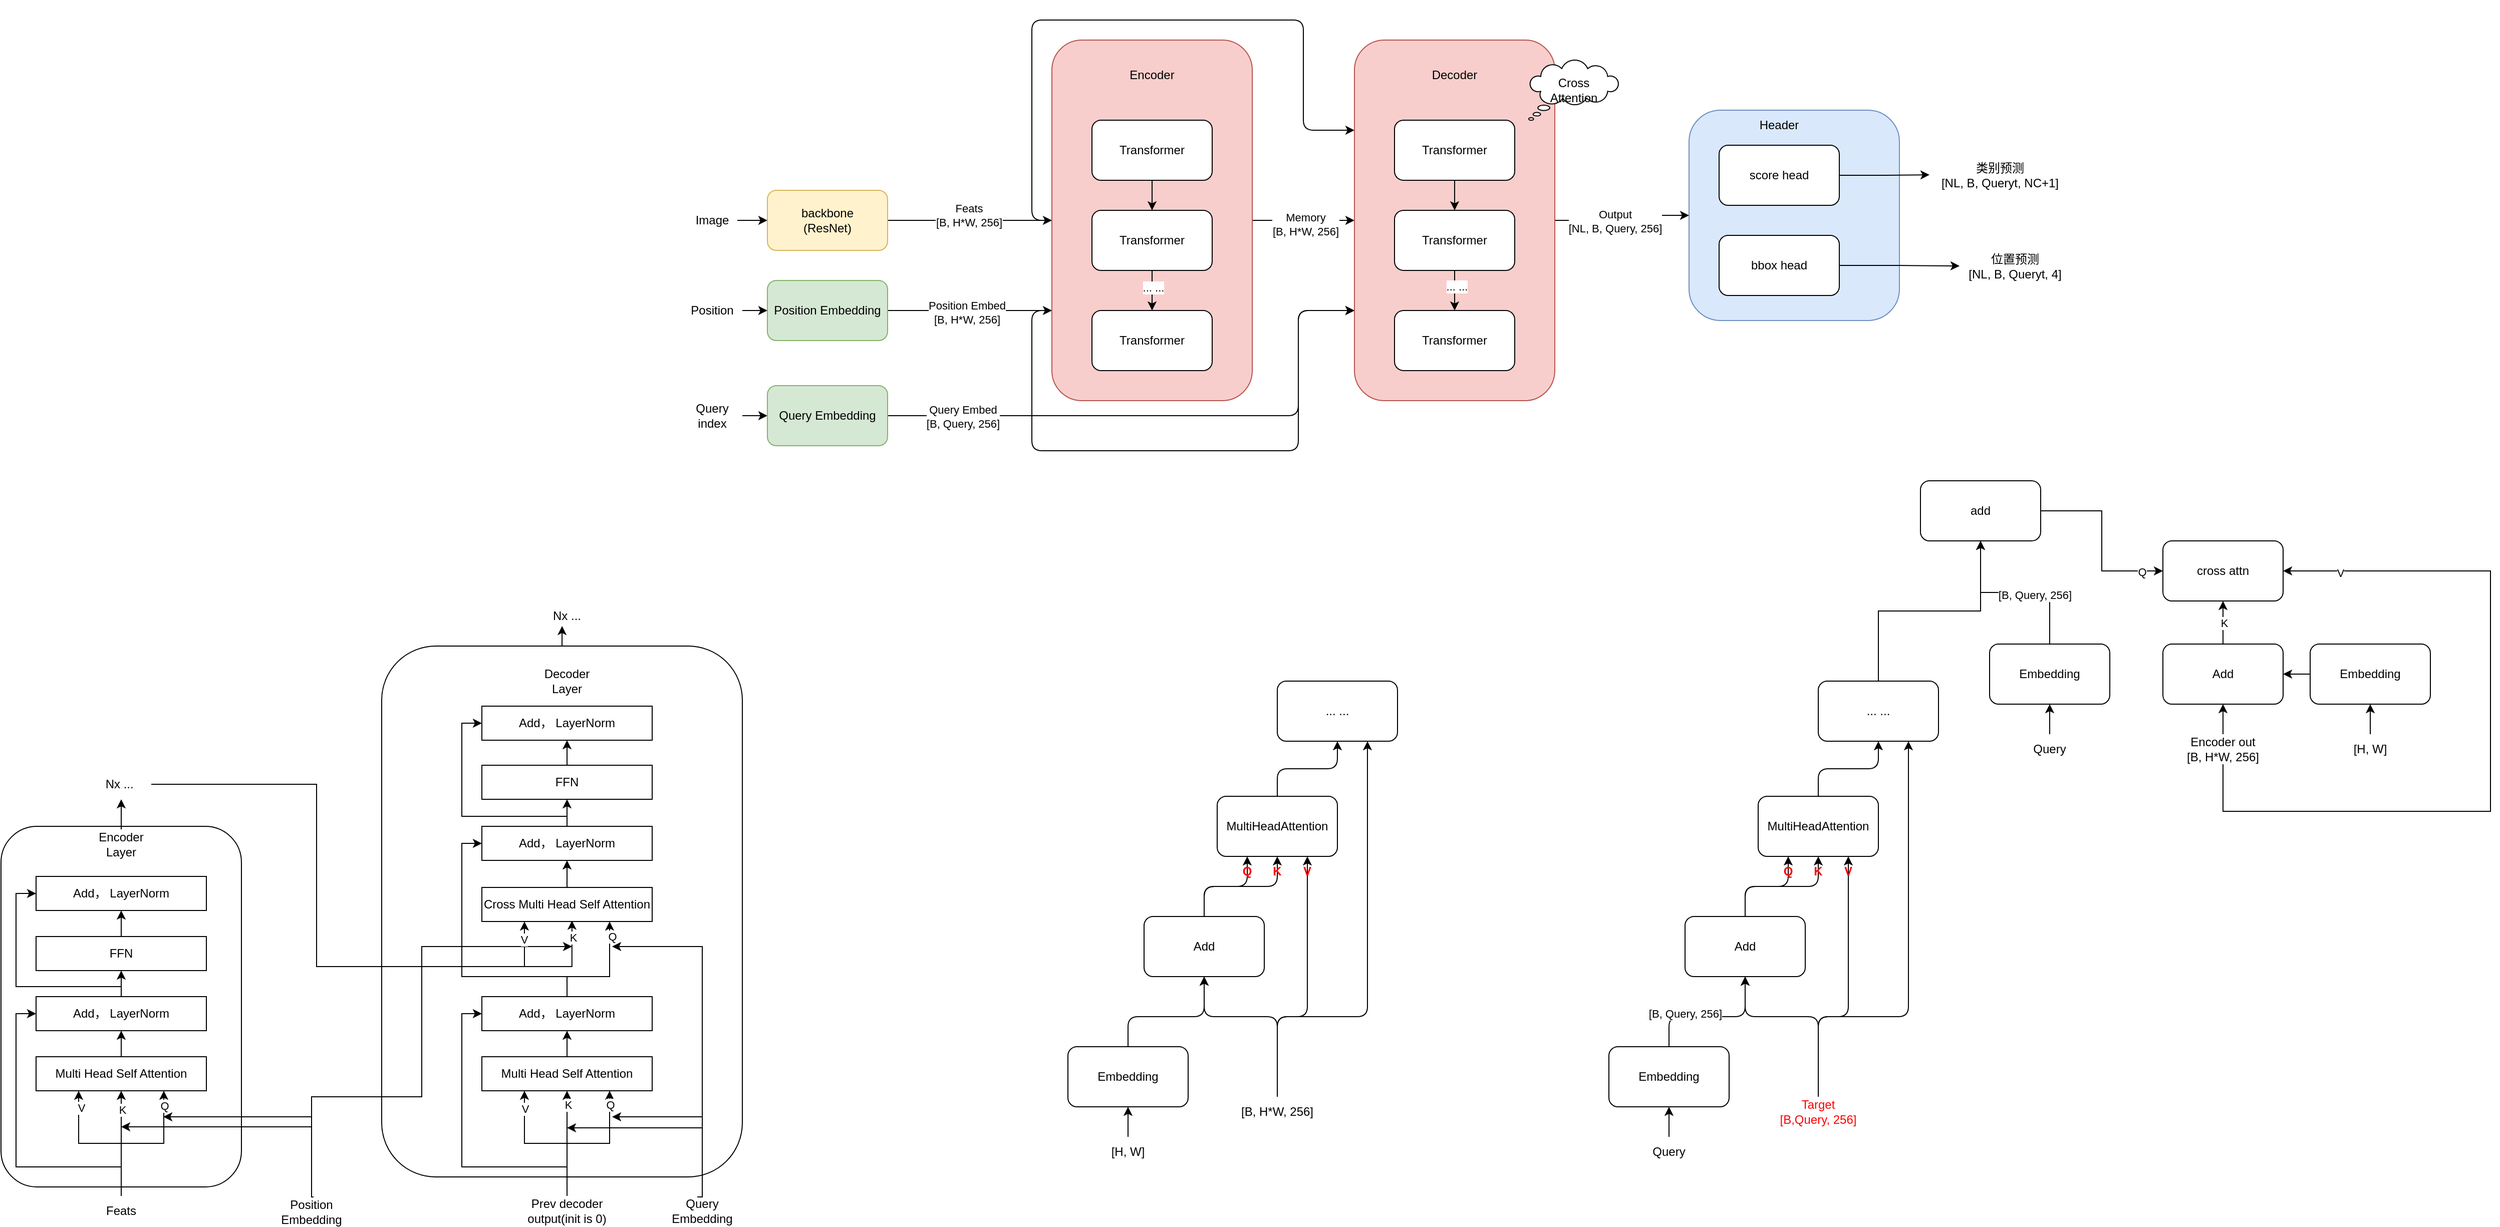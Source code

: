 <mxfile version="21.6.6" type="github">
  <diagram name="第 1 页" id="lXB1MONNoOs3w-VnDRAl">
    <mxGraphModel dx="2319" dy="770" grid="1" gridSize="10" guides="1" tooltips="1" connect="1" arrows="1" fold="1" page="1" pageScale="1" pageWidth="827" pageHeight="1169" math="0" shadow="0">
      <root>
        <mxCell id="0" />
        <mxCell id="1" parent="0" />
        <mxCell id="LrGPaWhW9HfxKifq9zf6-228" style="edgeStyle=orthogonalEdgeStyle;rounded=0;orthogonalLoop=1;jettySize=auto;html=1;exitX=0.5;exitY=0;exitDx=0;exitDy=0;entryX=0.418;entryY=0.833;entryDx=0;entryDy=0;entryPerimeter=0;" edge="1" parent="1" source="LrGPaWhW9HfxKifq9zf6-224" target="LrGPaWhW9HfxKifq9zf6-227">
          <mxGeometry relative="1" as="geometry" />
        </mxCell>
        <mxCell id="LrGPaWhW9HfxKifq9zf6-224" value="" style="rounded=1;whiteSpace=wrap;html=1;" vertex="1" parent="1">
          <mxGeometry x="-355" y="775" width="360" height="530" as="geometry" />
        </mxCell>
        <mxCell id="LrGPaWhW9HfxKifq9zf6-185" value="" style="rounded=1;whiteSpace=wrap;html=1;" vertex="1" parent="1">
          <mxGeometry x="-735" y="955" width="240" height="360" as="geometry" />
        </mxCell>
        <mxCell id="LrGPaWhW9HfxKifq9zf6-3" value="" style="group" vertex="1" connectable="0" parent="1">
          <mxGeometry x="950" y="130" width="420" height="440" as="geometry" />
        </mxCell>
        <mxCell id="LrGPaWhW9HfxKifq9zf6-1" value="" style="rounded=1;whiteSpace=wrap;html=1;movable=1;resizable=1;rotatable=1;deletable=1;editable=1;locked=0;connectable=1;fillColor=#dae8fc;strokeColor=#6c8ebf;" vertex="1" parent="LrGPaWhW9HfxKifq9zf6-3">
          <mxGeometry y="110" width="210" height="210" as="geometry" />
        </mxCell>
        <mxCell id="LrGPaWhW9HfxKifq9zf6-2" value="Header" style="text;html=1;strokeColor=none;fillColor=none;align=center;verticalAlign=middle;whiteSpace=wrap;rounded=0;movable=1;resizable=1;rotatable=1;deletable=1;editable=1;locked=0;connectable=1;" vertex="1" parent="LrGPaWhW9HfxKifq9zf6-3">
          <mxGeometry x="60" y="110" width="60" height="30" as="geometry" />
        </mxCell>
        <mxCell id="LrGPaWhW9HfxKifq9zf6-123" value="score head" style="rounded=1;whiteSpace=wrap;html=1;" vertex="1" parent="LrGPaWhW9HfxKifq9zf6-3">
          <mxGeometry x="30" y="145" width="120" height="60" as="geometry" />
        </mxCell>
        <mxCell id="LrGPaWhW9HfxKifq9zf6-132" value="bbox head" style="rounded=1;whiteSpace=wrap;html=1;" vertex="1" parent="LrGPaWhW9HfxKifq9zf6-3">
          <mxGeometry x="30" y="235" width="120" height="60" as="geometry" />
        </mxCell>
        <mxCell id="LrGPaWhW9HfxKifq9zf6-144" value="类别预测&lt;br&gt;[NL, B, Queryt, NC+1]" style="text;html=1;strokeColor=none;fillColor=none;align=center;verticalAlign=middle;whiteSpace=wrap;rounded=0;" vertex="1" parent="LrGPaWhW9HfxKifq9zf6-3">
          <mxGeometry x="240" y="159.5" width="141" height="30" as="geometry" />
        </mxCell>
        <mxCell id="LrGPaWhW9HfxKifq9zf6-145" value="位置预测&lt;br&gt;[NL, B, Queryt, 4]" style="text;html=1;strokeColor=none;fillColor=none;align=center;verticalAlign=middle;whiteSpace=wrap;rounded=0;" vertex="1" parent="LrGPaWhW9HfxKifq9zf6-3">
          <mxGeometry x="270" y="250.5" width="111" height="30" as="geometry" />
        </mxCell>
        <mxCell id="LrGPaWhW9HfxKifq9zf6-150" style="edgeStyle=orthogonalEdgeStyle;rounded=0;orthogonalLoop=1;jettySize=auto;html=1;exitX=1;exitY=0.5;exitDx=0;exitDy=0;" edge="1" parent="LrGPaWhW9HfxKifq9zf6-3" source="LrGPaWhW9HfxKifq9zf6-123" target="LrGPaWhW9HfxKifq9zf6-144">
          <mxGeometry relative="1" as="geometry" />
        </mxCell>
        <mxCell id="LrGPaWhW9HfxKifq9zf6-148" style="edgeStyle=orthogonalEdgeStyle;rounded=0;orthogonalLoop=1;jettySize=auto;html=1;exitX=1;exitY=0.5;exitDx=0;exitDy=0;entryX=0;entryY=0.5;entryDx=0;entryDy=0;" edge="1" parent="LrGPaWhW9HfxKifq9zf6-3" source="LrGPaWhW9HfxKifq9zf6-132" target="LrGPaWhW9HfxKifq9zf6-145">
          <mxGeometry relative="1" as="geometry" />
        </mxCell>
        <mxCell id="LrGPaWhW9HfxKifq9zf6-103" style="edgeStyle=orthogonalEdgeStyle;rounded=0;orthogonalLoop=1;jettySize=auto;html=1;entryX=0;entryY=0.5;entryDx=0;entryDy=0;" edge="1" parent="1" source="LrGPaWhW9HfxKifq9zf6-4" target="LrGPaWhW9HfxKifq9zf6-15">
          <mxGeometry relative="1" as="geometry" />
        </mxCell>
        <mxCell id="LrGPaWhW9HfxKifq9zf6-106" value="Feats&lt;br&gt;[B, H*W, 256]" style="edgeLabel;html=1;align=center;verticalAlign=middle;resizable=0;points=[];" vertex="1" connectable="0" parent="LrGPaWhW9HfxKifq9zf6-103">
          <mxGeometry x="-0.011" y="5" relative="1" as="geometry">
            <mxPoint as="offset" />
          </mxGeometry>
        </mxCell>
        <mxCell id="LrGPaWhW9HfxKifq9zf6-4" value="backbone&lt;br&gt;(ResNet)" style="rounded=1;whiteSpace=wrap;html=1;fillColor=#fff2cc;strokeColor=#d6b656;" vertex="1" parent="1">
          <mxGeometry x="30" y="320" width="120" height="60" as="geometry" />
        </mxCell>
        <mxCell id="LrGPaWhW9HfxKifq9zf6-6" value="" style="edgeStyle=orthogonalEdgeStyle;rounded=0;orthogonalLoop=1;jettySize=auto;html=1;" edge="1" parent="1" source="LrGPaWhW9HfxKifq9zf6-5" target="LrGPaWhW9HfxKifq9zf6-4">
          <mxGeometry relative="1" as="geometry" />
        </mxCell>
        <mxCell id="LrGPaWhW9HfxKifq9zf6-5" value="Image" style="text;html=1;strokeColor=none;fillColor=none;align=center;verticalAlign=middle;whiteSpace=wrap;rounded=0;" vertex="1" parent="1">
          <mxGeometry x="-50" y="330" width="50" height="40" as="geometry" />
        </mxCell>
        <mxCell id="LrGPaWhW9HfxKifq9zf6-104" style="edgeStyle=orthogonalEdgeStyle;rounded=0;orthogonalLoop=1;jettySize=auto;html=1;entryX=0;entryY=0.75;entryDx=0;entryDy=0;" edge="1" parent="1" source="LrGPaWhW9HfxKifq9zf6-10" target="LrGPaWhW9HfxKifq9zf6-15">
          <mxGeometry relative="1" as="geometry" />
        </mxCell>
        <mxCell id="LrGPaWhW9HfxKifq9zf6-105" value="Position Embed&lt;br&gt;[B, H*W, 256]" style="edgeLabel;html=1;align=center;verticalAlign=middle;resizable=0;points=[];" vertex="1" connectable="0" parent="LrGPaWhW9HfxKifq9zf6-104">
          <mxGeometry x="-0.044" y="-2" relative="1" as="geometry">
            <mxPoint as="offset" />
          </mxGeometry>
        </mxCell>
        <mxCell id="LrGPaWhW9HfxKifq9zf6-10" value="Position Embedding" style="rounded=1;whiteSpace=wrap;html=1;fillColor=#d5e8d4;strokeColor=#82b366;" vertex="1" parent="1">
          <mxGeometry x="30" y="410" width="120" height="60" as="geometry" />
        </mxCell>
        <mxCell id="LrGPaWhW9HfxKifq9zf6-110" style="edgeStyle=orthogonalEdgeStyle;rounded=0;orthogonalLoop=1;jettySize=auto;html=1;entryX=0;entryY=0.5;entryDx=0;entryDy=0;" edge="1" parent="1" source="LrGPaWhW9HfxKifq9zf6-11" target="LrGPaWhW9HfxKifq9zf6-10">
          <mxGeometry relative="1" as="geometry" />
        </mxCell>
        <mxCell id="LrGPaWhW9HfxKifq9zf6-11" value="Position" style="text;html=1;strokeColor=none;fillColor=none;align=center;verticalAlign=middle;whiteSpace=wrap;rounded=0;" vertex="1" parent="1">
          <mxGeometry x="-55" y="425" width="60" height="30" as="geometry" />
        </mxCell>
        <mxCell id="LrGPaWhW9HfxKifq9zf6-28" value="" style="edgeStyle=orthogonalEdgeStyle;rounded=0;orthogonalLoop=1;jettySize=auto;html=1;" edge="1" parent="1" source="LrGPaWhW9HfxKifq9zf6-15" target="LrGPaWhW9HfxKifq9zf6-27">
          <mxGeometry relative="1" as="geometry" />
        </mxCell>
        <mxCell id="LrGPaWhW9HfxKifq9zf6-29" value="Memory&lt;br&gt;[B, H*W, 256]" style="edgeLabel;html=1;align=center;verticalAlign=middle;resizable=0;points=[];" vertex="1" connectable="0" parent="LrGPaWhW9HfxKifq9zf6-28">
          <mxGeometry x="0.036" y="-4" relative="1" as="geometry">
            <mxPoint as="offset" />
          </mxGeometry>
        </mxCell>
        <mxCell id="LrGPaWhW9HfxKifq9zf6-119" style="edgeStyle=orthogonalEdgeStyle;rounded=1;orthogonalLoop=1;jettySize=auto;html=1;exitX=0;exitY=0.5;exitDx=0;exitDy=0;entryX=0;entryY=0.25;entryDx=0;entryDy=0;" edge="1" parent="1" source="LrGPaWhW9HfxKifq9zf6-15" target="LrGPaWhW9HfxKifq9zf6-27">
          <mxGeometry relative="1" as="geometry" />
        </mxCell>
        <mxCell id="LrGPaWhW9HfxKifq9zf6-120" style="edgeStyle=orthogonalEdgeStyle;rounded=1;orthogonalLoop=1;jettySize=auto;html=1;exitX=0;exitY=0.75;exitDx=0;exitDy=0;entryX=0;entryY=0.75;entryDx=0;entryDy=0;" edge="1" parent="1" source="LrGPaWhW9HfxKifq9zf6-15" target="LrGPaWhW9HfxKifq9zf6-27">
          <mxGeometry relative="1" as="geometry">
            <Array as="points">
              <mxPoint x="294" y="440" />
              <mxPoint x="294" y="580" />
              <mxPoint x="560" y="580" />
              <mxPoint x="560" y="440" />
            </Array>
          </mxGeometry>
        </mxCell>
        <mxCell id="LrGPaWhW9HfxKifq9zf6-15" value="" style="whiteSpace=wrap;html=1;rounded=1;fillColor=#f8cecc;strokeColor=#b85450;" vertex="1" parent="1">
          <mxGeometry x="314" y="170" width="200" height="360" as="geometry" />
        </mxCell>
        <mxCell id="LrGPaWhW9HfxKifq9zf6-19" value="" style="edgeStyle=orthogonalEdgeStyle;rounded=0;orthogonalLoop=1;jettySize=auto;html=1;" edge="1" parent="1" source="LrGPaWhW9HfxKifq9zf6-17" target="LrGPaWhW9HfxKifq9zf6-18">
          <mxGeometry relative="1" as="geometry" />
        </mxCell>
        <mxCell id="LrGPaWhW9HfxKifq9zf6-17" value="Transformer" style="rounded=1;whiteSpace=wrap;html=1;" vertex="1" parent="1">
          <mxGeometry x="354" y="250" width="120" height="60" as="geometry" />
        </mxCell>
        <mxCell id="LrGPaWhW9HfxKifq9zf6-21" value="" style="edgeStyle=orthogonalEdgeStyle;rounded=0;orthogonalLoop=1;jettySize=auto;html=1;" edge="1" parent="1" source="LrGPaWhW9HfxKifq9zf6-18" target="LrGPaWhW9HfxKifq9zf6-20">
          <mxGeometry relative="1" as="geometry" />
        </mxCell>
        <mxCell id="LrGPaWhW9HfxKifq9zf6-22" value="... ..." style="edgeLabel;html=1;align=center;verticalAlign=middle;resizable=0;points=[];" vertex="1" connectable="0" parent="LrGPaWhW9HfxKifq9zf6-21">
          <mxGeometry x="-0.178" y="1" relative="1" as="geometry">
            <mxPoint as="offset" />
          </mxGeometry>
        </mxCell>
        <mxCell id="LrGPaWhW9HfxKifq9zf6-18" value="Transformer" style="rounded=1;whiteSpace=wrap;html=1;" vertex="1" parent="1">
          <mxGeometry x="354" y="340" width="120" height="60" as="geometry" />
        </mxCell>
        <mxCell id="LrGPaWhW9HfxKifq9zf6-20" value="Transformer" style="rounded=1;whiteSpace=wrap;html=1;" vertex="1" parent="1">
          <mxGeometry x="354" y="440" width="120" height="60" as="geometry" />
        </mxCell>
        <mxCell id="LrGPaWhW9HfxKifq9zf6-24" value="Encoder" style="text;html=1;strokeColor=none;fillColor=none;align=center;verticalAlign=middle;whiteSpace=wrap;rounded=0;" vertex="1" parent="1">
          <mxGeometry x="384" y="190" width="60" height="30" as="geometry" />
        </mxCell>
        <mxCell id="LrGPaWhW9HfxKifq9zf6-121" style="edgeStyle=orthogonalEdgeStyle;rounded=0;orthogonalLoop=1;jettySize=auto;html=1;" edge="1" parent="1" source="LrGPaWhW9HfxKifq9zf6-27" target="LrGPaWhW9HfxKifq9zf6-1">
          <mxGeometry relative="1" as="geometry" />
        </mxCell>
        <mxCell id="LrGPaWhW9HfxKifq9zf6-122" value="Output&lt;br&gt;[NL, B, Query, 256]" style="edgeLabel;html=1;align=center;verticalAlign=middle;resizable=0;points=[];" vertex="1" connectable="0" parent="LrGPaWhW9HfxKifq9zf6-121">
          <mxGeometry x="-0.141" y="-1" relative="1" as="geometry">
            <mxPoint as="offset" />
          </mxGeometry>
        </mxCell>
        <mxCell id="LrGPaWhW9HfxKifq9zf6-27" value="" style="whiteSpace=wrap;html=1;rounded=1;fillColor=#f8cecc;strokeColor=#b85450;" vertex="1" parent="1">
          <mxGeometry x="616" y="170" width="200" height="360" as="geometry" />
        </mxCell>
        <mxCell id="LrGPaWhW9HfxKifq9zf6-32" value="" style="edgeStyle=orthogonalEdgeStyle;rounded=0;orthogonalLoop=1;jettySize=auto;html=1;" edge="1" parent="1" source="LrGPaWhW9HfxKifq9zf6-30" target="LrGPaWhW9HfxKifq9zf6-31">
          <mxGeometry relative="1" as="geometry" />
        </mxCell>
        <mxCell id="LrGPaWhW9HfxKifq9zf6-30" value="Transformer" style="rounded=1;whiteSpace=wrap;html=1;" vertex="1" parent="1">
          <mxGeometry x="656" y="250" width="120" height="60" as="geometry" />
        </mxCell>
        <mxCell id="LrGPaWhW9HfxKifq9zf6-34" value="" style="edgeStyle=orthogonalEdgeStyle;rounded=0;orthogonalLoop=1;jettySize=auto;html=1;" edge="1" parent="1" source="LrGPaWhW9HfxKifq9zf6-31" target="LrGPaWhW9HfxKifq9zf6-33">
          <mxGeometry relative="1" as="geometry" />
        </mxCell>
        <mxCell id="LrGPaWhW9HfxKifq9zf6-35" value="... ...&lt;br&gt;" style="edgeLabel;html=1;align=center;verticalAlign=middle;resizable=0;points=[];" vertex="1" connectable="0" parent="LrGPaWhW9HfxKifq9zf6-34">
          <mxGeometry x="-0.206" y="2" relative="1" as="geometry">
            <mxPoint as="offset" />
          </mxGeometry>
        </mxCell>
        <mxCell id="LrGPaWhW9HfxKifq9zf6-31" value="Transformer" style="rounded=1;whiteSpace=wrap;html=1;" vertex="1" parent="1">
          <mxGeometry x="656" y="340" width="120" height="60" as="geometry" />
        </mxCell>
        <mxCell id="LrGPaWhW9HfxKifq9zf6-33" value="Transformer" style="rounded=1;whiteSpace=wrap;html=1;" vertex="1" parent="1">
          <mxGeometry x="656" y="440" width="120" height="60" as="geometry" />
        </mxCell>
        <mxCell id="LrGPaWhW9HfxKifq9zf6-49" style="edgeStyle=orthogonalEdgeStyle;rounded=1;orthogonalLoop=1;jettySize=auto;html=1;entryX=0.5;entryY=1;entryDx=0;entryDy=0;exitX=0.5;exitY=0;exitDx=0;exitDy=0;" edge="1" parent="1" source="LrGPaWhW9HfxKifq9zf6-37" target="LrGPaWhW9HfxKifq9zf6-48">
          <mxGeometry relative="1" as="geometry">
            <Array as="points">
              <mxPoint x="539" y="1145" />
              <mxPoint x="466" y="1145" />
            </Array>
          </mxGeometry>
        </mxCell>
        <mxCell id="LrGPaWhW9HfxKifq9zf6-55" style="edgeStyle=orthogonalEdgeStyle;rounded=1;orthogonalLoop=1;jettySize=auto;html=1;entryX=0.75;entryY=1;entryDx=0;entryDy=0;" edge="1" parent="1" source="LrGPaWhW9HfxKifq9zf6-37" target="LrGPaWhW9HfxKifq9zf6-52">
          <mxGeometry relative="1" as="geometry">
            <Array as="points">
              <mxPoint x="539" y="1145" />
              <mxPoint x="569" y="1145" />
            </Array>
          </mxGeometry>
        </mxCell>
        <mxCell id="LrGPaWhW9HfxKifq9zf6-62" style="edgeStyle=orthogonalEdgeStyle;rounded=1;orthogonalLoop=1;jettySize=auto;html=1;exitX=0.5;exitY=0;exitDx=0;exitDy=0;entryX=0.75;entryY=1;entryDx=0;entryDy=0;" edge="1" parent="1" source="LrGPaWhW9HfxKifq9zf6-37" target="LrGPaWhW9HfxKifq9zf6-59">
          <mxGeometry relative="1" as="geometry">
            <Array as="points">
              <mxPoint x="539" y="1145" />
              <mxPoint x="629" y="1145" />
            </Array>
          </mxGeometry>
        </mxCell>
        <mxCell id="LrGPaWhW9HfxKifq9zf6-37" value="[B, H*W, 256]" style="text;html=1;strokeColor=none;fillColor=none;align=center;verticalAlign=middle;whiteSpace=wrap;rounded=0;" vertex="1" parent="1">
          <mxGeometry x="486" y="1225" width="106" height="30" as="geometry" />
        </mxCell>
        <mxCell id="LrGPaWhW9HfxKifq9zf6-46" value="" style="edgeStyle=orthogonalEdgeStyle;rounded=0;orthogonalLoop=1;jettySize=auto;html=1;" edge="1" parent="1" source="LrGPaWhW9HfxKifq9zf6-38" target="LrGPaWhW9HfxKifq9zf6-44">
          <mxGeometry relative="1" as="geometry" />
        </mxCell>
        <mxCell id="LrGPaWhW9HfxKifq9zf6-38" value="[H, W]" style="text;html=1;strokeColor=none;fillColor=none;align=center;verticalAlign=middle;whiteSpace=wrap;rounded=0;" vertex="1" parent="1">
          <mxGeometry x="360" y="1265" width="60" height="30" as="geometry" />
        </mxCell>
        <mxCell id="LrGPaWhW9HfxKifq9zf6-51" style="edgeStyle=orthogonalEdgeStyle;rounded=1;orthogonalLoop=1;jettySize=auto;html=1;entryX=0.5;entryY=1;entryDx=0;entryDy=0;" edge="1" parent="1" source="LrGPaWhW9HfxKifq9zf6-44" target="LrGPaWhW9HfxKifq9zf6-48">
          <mxGeometry relative="1" as="geometry">
            <Array as="points">
              <mxPoint x="390" y="1145" />
              <mxPoint x="466" y="1145" />
            </Array>
          </mxGeometry>
        </mxCell>
        <mxCell id="LrGPaWhW9HfxKifq9zf6-44" value="Embedding" style="rounded=1;whiteSpace=wrap;html=1;" vertex="1" parent="1">
          <mxGeometry x="330" y="1175" width="120" height="60" as="geometry" />
        </mxCell>
        <mxCell id="LrGPaWhW9HfxKifq9zf6-53" style="edgeStyle=orthogonalEdgeStyle;rounded=1;orthogonalLoop=1;jettySize=auto;html=1;entryX=0.25;entryY=1;entryDx=0;entryDy=0;" edge="1" parent="1" source="LrGPaWhW9HfxKifq9zf6-48" target="LrGPaWhW9HfxKifq9zf6-52">
          <mxGeometry relative="1" as="geometry" />
        </mxCell>
        <mxCell id="LrGPaWhW9HfxKifq9zf6-54" style="edgeStyle=orthogonalEdgeStyle;rounded=1;orthogonalLoop=1;jettySize=auto;html=1;exitX=0.5;exitY=0;exitDx=0;exitDy=0;entryX=0.5;entryY=1;entryDx=0;entryDy=0;" edge="1" parent="1" source="LrGPaWhW9HfxKifq9zf6-48" target="LrGPaWhW9HfxKifq9zf6-52">
          <mxGeometry relative="1" as="geometry" />
        </mxCell>
        <mxCell id="LrGPaWhW9HfxKifq9zf6-48" value="Add" style="rounded=1;whiteSpace=wrap;html=1;" vertex="1" parent="1">
          <mxGeometry x="406" y="1045" width="120" height="60" as="geometry" />
        </mxCell>
        <mxCell id="LrGPaWhW9HfxKifq9zf6-60" style="edgeStyle=orthogonalEdgeStyle;rounded=1;orthogonalLoop=1;jettySize=auto;html=1;exitX=0.5;exitY=0;exitDx=0;exitDy=0;entryX=0.5;entryY=1;entryDx=0;entryDy=0;" edge="1" parent="1" source="LrGPaWhW9HfxKifq9zf6-52" target="LrGPaWhW9HfxKifq9zf6-59">
          <mxGeometry relative="1" as="geometry" />
        </mxCell>
        <mxCell id="LrGPaWhW9HfxKifq9zf6-52" value="MultiHeadAttention" style="rounded=1;whiteSpace=wrap;html=1;" vertex="1" parent="1">
          <mxGeometry x="479" y="925" width="120" height="60" as="geometry" />
        </mxCell>
        <mxCell id="LrGPaWhW9HfxKifq9zf6-56" value="Q" style="text;html=1;align=center;verticalAlign=middle;whiteSpace=wrap;rounded=0;fontStyle=1;fontColor=#FF0000;" vertex="1" parent="1">
          <mxGeometry x="479" y="985" width="60" height="30" as="geometry" />
        </mxCell>
        <mxCell id="LrGPaWhW9HfxKifq9zf6-57" value="K" style="text;html=1;align=center;verticalAlign=middle;whiteSpace=wrap;rounded=0;fontStyle=1;fontColor=#FF0000;" vertex="1" parent="1">
          <mxGeometry x="509" y="985" width="60" height="30" as="geometry" />
        </mxCell>
        <mxCell id="LrGPaWhW9HfxKifq9zf6-58" value="V" style="text;html=1;align=center;verticalAlign=middle;whiteSpace=wrap;rounded=0;fontStyle=1;fontColor=#FF0000;" vertex="1" parent="1">
          <mxGeometry x="539" y="985" width="60" height="30" as="geometry" />
        </mxCell>
        <mxCell id="LrGPaWhW9HfxKifq9zf6-59" value="... ..." style="rounded=1;whiteSpace=wrap;html=1;" vertex="1" parent="1">
          <mxGeometry x="539" y="810" width="120" height="60" as="geometry" />
        </mxCell>
        <mxCell id="LrGPaWhW9HfxKifq9zf6-63" style="edgeStyle=orthogonalEdgeStyle;rounded=1;orthogonalLoop=1;jettySize=auto;html=1;entryX=0.5;entryY=1;entryDx=0;entryDy=0;exitX=0.5;exitY=0;exitDx=0;exitDy=0;" edge="1" parent="1" source="LrGPaWhW9HfxKifq9zf6-66" target="LrGPaWhW9HfxKifq9zf6-73">
          <mxGeometry relative="1" as="geometry">
            <Array as="points">
              <mxPoint x="1079" y="1145" />
              <mxPoint x="1006" y="1145" />
            </Array>
          </mxGeometry>
        </mxCell>
        <mxCell id="LrGPaWhW9HfxKifq9zf6-64" style="edgeStyle=orthogonalEdgeStyle;rounded=1;orthogonalLoop=1;jettySize=auto;html=1;entryX=0.75;entryY=1;entryDx=0;entryDy=0;" edge="1" parent="1" source="LrGPaWhW9HfxKifq9zf6-66" target="LrGPaWhW9HfxKifq9zf6-75">
          <mxGeometry relative="1" as="geometry">
            <Array as="points">
              <mxPoint x="1079" y="1145" />
              <mxPoint x="1109" y="1145" />
            </Array>
          </mxGeometry>
        </mxCell>
        <mxCell id="LrGPaWhW9HfxKifq9zf6-65" style="edgeStyle=orthogonalEdgeStyle;rounded=1;orthogonalLoop=1;jettySize=auto;html=1;exitX=0.5;exitY=0;exitDx=0;exitDy=0;entryX=0.75;entryY=1;entryDx=0;entryDy=0;" edge="1" parent="1" source="LrGPaWhW9HfxKifq9zf6-66" target="LrGPaWhW9HfxKifq9zf6-79">
          <mxGeometry relative="1" as="geometry">
            <Array as="points">
              <mxPoint x="1079" y="1145" />
              <mxPoint x="1169" y="1145" />
            </Array>
          </mxGeometry>
        </mxCell>
        <mxCell id="LrGPaWhW9HfxKifq9zf6-66" value="Target&lt;br&gt;[B,Query, 256]" style="text;html=1;strokeColor=none;fillColor=none;align=center;verticalAlign=middle;whiteSpace=wrap;rounded=0;fontColor=#FF0000;" vertex="1" parent="1">
          <mxGeometry x="1026" y="1225" width="106" height="30" as="geometry" />
        </mxCell>
        <mxCell id="LrGPaWhW9HfxKifq9zf6-67" value="" style="edgeStyle=orthogonalEdgeStyle;rounded=0;orthogonalLoop=1;jettySize=auto;html=1;" edge="1" parent="1" source="LrGPaWhW9HfxKifq9zf6-68" target="LrGPaWhW9HfxKifq9zf6-70">
          <mxGeometry relative="1" as="geometry" />
        </mxCell>
        <mxCell id="LrGPaWhW9HfxKifq9zf6-68" value="Query" style="text;html=1;strokeColor=none;fillColor=none;align=center;verticalAlign=middle;whiteSpace=wrap;rounded=0;" vertex="1" parent="1">
          <mxGeometry x="900" y="1265" width="60" height="30" as="geometry" />
        </mxCell>
        <mxCell id="LrGPaWhW9HfxKifq9zf6-69" style="edgeStyle=orthogonalEdgeStyle;rounded=1;orthogonalLoop=1;jettySize=auto;html=1;entryX=0.5;entryY=1;entryDx=0;entryDy=0;" edge="1" parent="1" source="LrGPaWhW9HfxKifq9zf6-70" target="LrGPaWhW9HfxKifq9zf6-73">
          <mxGeometry relative="1" as="geometry">
            <Array as="points">
              <mxPoint x="930" y="1145" />
              <mxPoint x="1006" y="1145" />
            </Array>
          </mxGeometry>
        </mxCell>
        <mxCell id="LrGPaWhW9HfxKifq9zf6-80" value="[B, Query, 256]" style="edgeLabel;html=1;align=center;verticalAlign=middle;resizable=0;points=[];" vertex="1" connectable="0" parent="LrGPaWhW9HfxKifq9zf6-69">
          <mxGeometry x="-0.374" y="3" relative="1" as="geometry">
            <mxPoint as="offset" />
          </mxGeometry>
        </mxCell>
        <mxCell id="LrGPaWhW9HfxKifq9zf6-70" value="Embedding" style="rounded=1;whiteSpace=wrap;html=1;" vertex="1" parent="1">
          <mxGeometry x="870" y="1175" width="120" height="60" as="geometry" />
        </mxCell>
        <mxCell id="LrGPaWhW9HfxKifq9zf6-71" style="edgeStyle=orthogonalEdgeStyle;rounded=1;orthogonalLoop=1;jettySize=auto;html=1;entryX=0.25;entryY=1;entryDx=0;entryDy=0;" edge="1" parent="1" source="LrGPaWhW9HfxKifq9zf6-73" target="LrGPaWhW9HfxKifq9zf6-75">
          <mxGeometry relative="1" as="geometry" />
        </mxCell>
        <mxCell id="LrGPaWhW9HfxKifq9zf6-72" style="edgeStyle=orthogonalEdgeStyle;rounded=1;orthogonalLoop=1;jettySize=auto;html=1;exitX=0.5;exitY=0;exitDx=0;exitDy=0;entryX=0.5;entryY=1;entryDx=0;entryDy=0;" edge="1" parent="1" source="LrGPaWhW9HfxKifq9zf6-73" target="LrGPaWhW9HfxKifq9zf6-75">
          <mxGeometry relative="1" as="geometry" />
        </mxCell>
        <mxCell id="LrGPaWhW9HfxKifq9zf6-73" value="Add" style="rounded=1;whiteSpace=wrap;html=1;" vertex="1" parent="1">
          <mxGeometry x="946" y="1045" width="120" height="60" as="geometry" />
        </mxCell>
        <mxCell id="LrGPaWhW9HfxKifq9zf6-74" style="edgeStyle=orthogonalEdgeStyle;rounded=1;orthogonalLoop=1;jettySize=auto;html=1;exitX=0.5;exitY=0;exitDx=0;exitDy=0;entryX=0.5;entryY=1;entryDx=0;entryDy=0;" edge="1" parent="1" source="LrGPaWhW9HfxKifq9zf6-75" target="LrGPaWhW9HfxKifq9zf6-79">
          <mxGeometry relative="1" as="geometry" />
        </mxCell>
        <mxCell id="LrGPaWhW9HfxKifq9zf6-75" value="MultiHeadAttention" style="rounded=1;whiteSpace=wrap;html=1;" vertex="1" parent="1">
          <mxGeometry x="1019" y="925" width="120" height="60" as="geometry" />
        </mxCell>
        <mxCell id="LrGPaWhW9HfxKifq9zf6-76" value="Q" style="text;html=1;align=center;verticalAlign=middle;whiteSpace=wrap;rounded=0;fontStyle=1;fontColor=#FF0000;" vertex="1" parent="1">
          <mxGeometry x="1019" y="985" width="60" height="30" as="geometry" />
        </mxCell>
        <mxCell id="LrGPaWhW9HfxKifq9zf6-77" value="K" style="text;html=1;align=center;verticalAlign=middle;whiteSpace=wrap;rounded=0;fontStyle=1;fontColor=#FF0000;" vertex="1" parent="1">
          <mxGeometry x="1049" y="985" width="60" height="30" as="geometry" />
        </mxCell>
        <mxCell id="LrGPaWhW9HfxKifq9zf6-78" value="V" style="text;html=1;align=center;verticalAlign=middle;whiteSpace=wrap;rounded=0;fontStyle=1;fontColor=#FF0000;" vertex="1" parent="1">
          <mxGeometry x="1079" y="985" width="60" height="30" as="geometry" />
        </mxCell>
        <mxCell id="LrGPaWhW9HfxKifq9zf6-82" value="" style="edgeStyle=orthogonalEdgeStyle;rounded=0;orthogonalLoop=1;jettySize=auto;html=1;" edge="1" parent="1" source="LrGPaWhW9HfxKifq9zf6-79" target="LrGPaWhW9HfxKifq9zf6-81">
          <mxGeometry relative="1" as="geometry" />
        </mxCell>
        <mxCell id="LrGPaWhW9HfxKifq9zf6-79" value="... ..." style="rounded=1;whiteSpace=wrap;html=1;" vertex="1" parent="1">
          <mxGeometry x="1079" y="810" width="120" height="60" as="geometry" />
        </mxCell>
        <mxCell id="LrGPaWhW9HfxKifq9zf6-98" style="edgeStyle=orthogonalEdgeStyle;rounded=0;orthogonalLoop=1;jettySize=auto;html=1;entryX=0;entryY=0.5;entryDx=0;entryDy=0;" edge="1" parent="1" source="LrGPaWhW9HfxKifq9zf6-81" target="LrGPaWhW9HfxKifq9zf6-96">
          <mxGeometry relative="1" as="geometry" />
        </mxCell>
        <mxCell id="LrGPaWhW9HfxKifq9zf6-99" value="Q" style="edgeLabel;html=1;align=center;verticalAlign=middle;resizable=0;points=[];" vertex="1" connectable="0" parent="LrGPaWhW9HfxKifq9zf6-98">
          <mxGeometry x="0.766" y="-1" relative="1" as="geometry">
            <mxPoint as="offset" />
          </mxGeometry>
        </mxCell>
        <mxCell id="LrGPaWhW9HfxKifq9zf6-81" value="add" style="whiteSpace=wrap;html=1;rounded=1;" vertex="1" parent="1">
          <mxGeometry x="1181" y="610" width="120" height="60" as="geometry" />
        </mxCell>
        <mxCell id="LrGPaWhW9HfxKifq9zf6-83" value="" style="edgeStyle=orthogonalEdgeStyle;rounded=0;orthogonalLoop=1;jettySize=auto;html=1;" edge="1" parent="1" source="LrGPaWhW9HfxKifq9zf6-84" target="LrGPaWhW9HfxKifq9zf6-86">
          <mxGeometry relative="1" as="geometry" />
        </mxCell>
        <mxCell id="LrGPaWhW9HfxKifq9zf6-84" value="Query" style="text;html=1;strokeColor=none;fillColor=none;align=center;verticalAlign=middle;whiteSpace=wrap;rounded=0;" vertex="1" parent="1">
          <mxGeometry x="1280" y="863" width="60" height="30" as="geometry" />
        </mxCell>
        <mxCell id="LrGPaWhW9HfxKifq9zf6-87" style="edgeStyle=orthogonalEdgeStyle;rounded=0;orthogonalLoop=1;jettySize=auto;html=1;entryX=0.5;entryY=1;entryDx=0;entryDy=0;" edge="1" parent="1" source="LrGPaWhW9HfxKifq9zf6-86" target="LrGPaWhW9HfxKifq9zf6-81">
          <mxGeometry relative="1" as="geometry" />
        </mxCell>
        <mxCell id="LrGPaWhW9HfxKifq9zf6-88" value="[B, Query, 256]" style="edgeLabel;html=1;align=center;verticalAlign=middle;resizable=0;points=[];" vertex="1" connectable="0" parent="LrGPaWhW9HfxKifq9zf6-87">
          <mxGeometry x="-0.221" y="2" relative="1" as="geometry">
            <mxPoint as="offset" />
          </mxGeometry>
        </mxCell>
        <mxCell id="LrGPaWhW9HfxKifq9zf6-86" value="Embedding" style="rounded=1;whiteSpace=wrap;html=1;" vertex="1" parent="1">
          <mxGeometry x="1250" y="773" width="120" height="60" as="geometry" />
        </mxCell>
        <mxCell id="LrGPaWhW9HfxKifq9zf6-94" style="edgeStyle=orthogonalEdgeStyle;rounded=0;orthogonalLoop=1;jettySize=auto;html=1;entryX=0.5;entryY=1;entryDx=0;entryDy=0;" edge="1" parent="1" source="LrGPaWhW9HfxKifq9zf6-89" target="LrGPaWhW9HfxKifq9zf6-90">
          <mxGeometry relative="1" as="geometry" />
        </mxCell>
        <mxCell id="LrGPaWhW9HfxKifq9zf6-101" style="edgeStyle=orthogonalEdgeStyle;rounded=0;orthogonalLoop=1;jettySize=auto;html=1;entryX=1;entryY=0.5;entryDx=0;entryDy=0;" edge="1" parent="1" source="LrGPaWhW9HfxKifq9zf6-89" target="LrGPaWhW9HfxKifq9zf6-96">
          <mxGeometry relative="1" as="geometry">
            <Array as="points">
              <mxPoint x="1483" y="940" />
              <mxPoint x="1750" y="940" />
              <mxPoint x="1750" y="700" />
            </Array>
          </mxGeometry>
        </mxCell>
        <mxCell id="LrGPaWhW9HfxKifq9zf6-102" value="V" style="edgeLabel;html=1;align=center;verticalAlign=middle;resizable=0;points=[];" vertex="1" connectable="0" parent="LrGPaWhW9HfxKifq9zf6-101">
          <mxGeometry x="0.852" y="2" relative="1" as="geometry">
            <mxPoint as="offset" />
          </mxGeometry>
        </mxCell>
        <mxCell id="LrGPaWhW9HfxKifq9zf6-89" value="Encoder out&lt;br&gt;[B, H*W, 256]" style="text;html=1;strokeColor=none;fillColor=none;align=center;verticalAlign=middle;whiteSpace=wrap;rounded=0;" vertex="1" parent="1">
          <mxGeometry x="1430" y="863" width="106" height="30" as="geometry" />
        </mxCell>
        <mxCell id="LrGPaWhW9HfxKifq9zf6-97" value="" style="edgeStyle=orthogonalEdgeStyle;rounded=0;orthogonalLoop=1;jettySize=auto;html=1;" edge="1" parent="1" source="LrGPaWhW9HfxKifq9zf6-90" target="LrGPaWhW9HfxKifq9zf6-96">
          <mxGeometry relative="1" as="geometry" />
        </mxCell>
        <mxCell id="LrGPaWhW9HfxKifq9zf6-100" value="K" style="edgeLabel;html=1;align=center;verticalAlign=middle;resizable=0;points=[];" vertex="1" connectable="0" parent="LrGPaWhW9HfxKifq9zf6-97">
          <mxGeometry x="0.002" y="-1" relative="1" as="geometry">
            <mxPoint as="offset" />
          </mxGeometry>
        </mxCell>
        <mxCell id="LrGPaWhW9HfxKifq9zf6-90" value="Add" style="rounded=1;whiteSpace=wrap;html=1;" vertex="1" parent="1">
          <mxGeometry x="1423" y="773" width="120" height="60" as="geometry" />
        </mxCell>
        <mxCell id="LrGPaWhW9HfxKifq9zf6-91" value="" style="edgeStyle=orthogonalEdgeStyle;rounded=0;orthogonalLoop=1;jettySize=auto;html=1;" edge="1" parent="1" source="LrGPaWhW9HfxKifq9zf6-92" target="LrGPaWhW9HfxKifq9zf6-93">
          <mxGeometry relative="1" as="geometry" />
        </mxCell>
        <mxCell id="LrGPaWhW9HfxKifq9zf6-92" value="[H, W]" style="text;html=1;strokeColor=none;fillColor=none;align=center;verticalAlign=middle;whiteSpace=wrap;rounded=0;" vertex="1" parent="1">
          <mxGeometry x="1600" y="863" width="60" height="30" as="geometry" />
        </mxCell>
        <mxCell id="LrGPaWhW9HfxKifq9zf6-95" style="edgeStyle=orthogonalEdgeStyle;rounded=0;orthogonalLoop=1;jettySize=auto;html=1;exitX=0;exitY=0.5;exitDx=0;exitDy=0;entryX=1;entryY=0.5;entryDx=0;entryDy=0;" edge="1" parent="1" source="LrGPaWhW9HfxKifq9zf6-93" target="LrGPaWhW9HfxKifq9zf6-90">
          <mxGeometry relative="1" as="geometry" />
        </mxCell>
        <mxCell id="LrGPaWhW9HfxKifq9zf6-93" value="Embedding" style="rounded=1;whiteSpace=wrap;html=1;" vertex="1" parent="1">
          <mxGeometry x="1570" y="773" width="120" height="60" as="geometry" />
        </mxCell>
        <mxCell id="LrGPaWhW9HfxKifq9zf6-96" value="cross attn" style="rounded=1;whiteSpace=wrap;html=1;" vertex="1" parent="1">
          <mxGeometry x="1423" y="670" width="120" height="60" as="geometry" />
        </mxCell>
        <mxCell id="LrGPaWhW9HfxKifq9zf6-107" value="Decoder" style="text;html=1;strokeColor=none;fillColor=none;align=center;verticalAlign=middle;whiteSpace=wrap;rounded=0;" vertex="1" parent="1">
          <mxGeometry x="686" y="190" width="60" height="30" as="geometry" />
        </mxCell>
        <mxCell id="LrGPaWhW9HfxKifq9zf6-112" value="" style="edgeStyle=orthogonalEdgeStyle;rounded=0;orthogonalLoop=1;jettySize=auto;html=1;" edge="1" parent="1" source="LrGPaWhW9HfxKifq9zf6-109" target="LrGPaWhW9HfxKifq9zf6-111">
          <mxGeometry relative="1" as="geometry" />
        </mxCell>
        <mxCell id="LrGPaWhW9HfxKifq9zf6-109" value="Query index" style="text;html=1;strokeColor=none;fillColor=none;align=center;verticalAlign=middle;whiteSpace=wrap;rounded=0;" vertex="1" parent="1">
          <mxGeometry x="-55" y="530" width="60" height="30" as="geometry" />
        </mxCell>
        <mxCell id="LrGPaWhW9HfxKifq9zf6-113" style="edgeStyle=orthogonalEdgeStyle;rounded=1;orthogonalLoop=1;jettySize=auto;html=1;entryX=0;entryY=0.75;entryDx=0;entryDy=0;" edge="1" parent="1" source="LrGPaWhW9HfxKifq9zf6-111" target="LrGPaWhW9HfxKifq9zf6-27">
          <mxGeometry relative="1" as="geometry">
            <Array as="points">
              <mxPoint x="560" y="545" />
              <mxPoint x="560" y="440" />
            </Array>
          </mxGeometry>
        </mxCell>
        <mxCell id="LrGPaWhW9HfxKifq9zf6-114" value="Query Embed&lt;br&gt;[B, Query, 256]" style="edgeLabel;html=1;align=center;verticalAlign=middle;resizable=0;points=[];" vertex="1" connectable="0" parent="LrGPaWhW9HfxKifq9zf6-113">
          <mxGeometry x="-0.739" y="-1" relative="1" as="geometry">
            <mxPoint as="offset" />
          </mxGeometry>
        </mxCell>
        <mxCell id="LrGPaWhW9HfxKifq9zf6-111" value="Query Embedding" style="rounded=1;whiteSpace=wrap;html=1;fillColor=#d5e8d4;strokeColor=#82b366;" vertex="1" parent="1">
          <mxGeometry x="30" y="515" width="120" height="60" as="geometry" />
        </mxCell>
        <mxCell id="LrGPaWhW9HfxKifq9zf6-115" value="Cross &lt;br&gt;Attention" style="whiteSpace=wrap;html=1;shape=mxgraph.basic.cloud_callout" vertex="1" parent="1">
          <mxGeometry x="790" y="190" width="90" height="60" as="geometry" />
        </mxCell>
        <mxCell id="LrGPaWhW9HfxKifq9zf6-164" value="" style="edgeStyle=orthogonalEdgeStyle;rounded=0;orthogonalLoop=1;jettySize=auto;html=1;" edge="1" parent="1" source="LrGPaWhW9HfxKifq9zf6-160" target="LrGPaWhW9HfxKifq9zf6-163">
          <mxGeometry relative="1" as="geometry" />
        </mxCell>
        <mxCell id="LrGPaWhW9HfxKifq9zf6-174" value="K" style="edgeLabel;html=1;align=center;verticalAlign=middle;resizable=0;points=[];" vertex="1" connectable="0" parent="LrGPaWhW9HfxKifq9zf6-164">
          <mxGeometry x="0.641" y="-1" relative="1" as="geometry">
            <mxPoint as="offset" />
          </mxGeometry>
        </mxCell>
        <mxCell id="LrGPaWhW9HfxKifq9zf6-165" style="edgeStyle=orthogonalEdgeStyle;rounded=0;orthogonalLoop=1;jettySize=auto;html=1;exitX=0.5;exitY=0;exitDx=0;exitDy=0;entryX=0.25;entryY=1;entryDx=0;entryDy=0;" edge="1" parent="1" source="LrGPaWhW9HfxKifq9zf6-160" target="LrGPaWhW9HfxKifq9zf6-163">
          <mxGeometry relative="1" as="geometry" />
        </mxCell>
        <mxCell id="LrGPaWhW9HfxKifq9zf6-172" value="V" style="edgeLabel;html=1;align=center;verticalAlign=middle;resizable=0;points=[];" vertex="1" connectable="0" parent="LrGPaWhW9HfxKifq9zf6-165">
          <mxGeometry x="0.773" y="-2" relative="1" as="geometry">
            <mxPoint as="offset" />
          </mxGeometry>
        </mxCell>
        <mxCell id="LrGPaWhW9HfxKifq9zf6-166" style="edgeStyle=orthogonalEdgeStyle;rounded=0;orthogonalLoop=1;jettySize=auto;html=1;exitX=0.5;exitY=0;exitDx=0;exitDy=0;entryX=0.75;entryY=1;entryDx=0;entryDy=0;" edge="1" parent="1" source="LrGPaWhW9HfxKifq9zf6-160" target="LrGPaWhW9HfxKifq9zf6-163">
          <mxGeometry relative="1" as="geometry" />
        </mxCell>
        <mxCell id="LrGPaWhW9HfxKifq9zf6-175" value="Q" style="edgeLabel;html=1;align=center;verticalAlign=middle;resizable=0;points=[];" vertex="1" connectable="0" parent="LrGPaWhW9HfxKifq9zf6-166">
          <mxGeometry x="0.796" relative="1" as="geometry">
            <mxPoint as="offset" />
          </mxGeometry>
        </mxCell>
        <mxCell id="LrGPaWhW9HfxKifq9zf6-182" style="edgeStyle=orthogonalEdgeStyle;rounded=0;orthogonalLoop=1;jettySize=auto;html=1;exitX=0.5;exitY=0;exitDx=0;exitDy=0;entryX=0;entryY=0.5;entryDx=0;entryDy=0;" edge="1" parent="1" source="LrGPaWhW9HfxKifq9zf6-160" target="LrGPaWhW9HfxKifq9zf6-176">
          <mxGeometry relative="1" as="geometry">
            <Array as="points">
              <mxPoint x="-615" y="1295" />
              <mxPoint x="-720" y="1295" />
              <mxPoint x="-720" y="1142" />
            </Array>
          </mxGeometry>
        </mxCell>
        <mxCell id="LrGPaWhW9HfxKifq9zf6-160" value="Feats" style="text;html=1;strokeColor=none;fillColor=none;align=center;verticalAlign=middle;whiteSpace=wrap;rounded=0;" vertex="1" parent="1">
          <mxGeometry x="-645" y="1324" width="60" height="30" as="geometry" />
        </mxCell>
        <mxCell id="LrGPaWhW9HfxKifq9zf6-167" style="edgeStyle=orthogonalEdgeStyle;rounded=0;orthogonalLoop=1;jettySize=auto;html=1;exitX=0.5;exitY=0;exitDx=0;exitDy=0;" edge="1" parent="1" source="LrGPaWhW9HfxKifq9zf6-161">
          <mxGeometry relative="1" as="geometry">
            <mxPoint x="-615" y="1255.0" as="targetPoint" />
            <Array as="points">
              <mxPoint x="-425" y="1255" />
            </Array>
          </mxGeometry>
        </mxCell>
        <mxCell id="LrGPaWhW9HfxKifq9zf6-171" style="edgeStyle=orthogonalEdgeStyle;rounded=0;orthogonalLoop=1;jettySize=auto;html=1;exitX=0.5;exitY=0;exitDx=0;exitDy=0;" edge="1" parent="1">
          <mxGeometry relative="1" as="geometry">
            <mxPoint x="-573" y="1245" as="targetPoint" />
            <mxPoint x="-423" y="1325" as="sourcePoint" />
            <Array as="points">
              <mxPoint x="-425" y="1325" />
              <mxPoint x="-425" y="1245" />
            </Array>
          </mxGeometry>
        </mxCell>
        <mxCell id="LrGPaWhW9HfxKifq9zf6-217" style="edgeStyle=orthogonalEdgeStyle;rounded=0;orthogonalLoop=1;jettySize=auto;html=1;exitX=0.5;exitY=0;exitDx=0;exitDy=0;" edge="1" parent="1" source="LrGPaWhW9HfxKifq9zf6-161">
          <mxGeometry relative="1" as="geometry">
            <mxPoint x="-165.0" y="1075" as="targetPoint" />
            <Array as="points">
              <mxPoint x="-425" y="1225" />
              <mxPoint x="-315" y="1225" />
              <mxPoint x="-315" y="1075" />
            </Array>
          </mxGeometry>
        </mxCell>
        <mxCell id="LrGPaWhW9HfxKifq9zf6-161" value="Position Embedding" style="text;html=1;strokeColor=none;fillColor=none;align=center;verticalAlign=middle;whiteSpace=wrap;rounded=0;" vertex="1" parent="1">
          <mxGeometry x="-455" y="1325" width="60" height="29" as="geometry" />
        </mxCell>
        <mxCell id="LrGPaWhW9HfxKifq9zf6-177" value="" style="edgeStyle=orthogonalEdgeStyle;rounded=0;orthogonalLoop=1;jettySize=auto;html=1;" edge="1" parent="1" source="LrGPaWhW9HfxKifq9zf6-163" target="LrGPaWhW9HfxKifq9zf6-176">
          <mxGeometry relative="1" as="geometry" />
        </mxCell>
        <mxCell id="LrGPaWhW9HfxKifq9zf6-163" value="Multi Head Self Attention" style="whiteSpace=wrap;html=1;" vertex="1" parent="1">
          <mxGeometry x="-700" y="1185" width="170" height="34" as="geometry" />
        </mxCell>
        <mxCell id="LrGPaWhW9HfxKifq9zf6-179" value="" style="edgeStyle=orthogonalEdgeStyle;rounded=0;orthogonalLoop=1;jettySize=auto;html=1;" edge="1" parent="1" source="LrGPaWhW9HfxKifq9zf6-176" target="LrGPaWhW9HfxKifq9zf6-178">
          <mxGeometry relative="1" as="geometry" />
        </mxCell>
        <mxCell id="LrGPaWhW9HfxKifq9zf6-184" style="edgeStyle=orthogonalEdgeStyle;rounded=0;orthogonalLoop=1;jettySize=auto;html=1;exitX=0.5;exitY=0;exitDx=0;exitDy=0;entryX=0;entryY=0.5;entryDx=0;entryDy=0;" edge="1" parent="1" source="LrGPaWhW9HfxKifq9zf6-176" target="LrGPaWhW9HfxKifq9zf6-180">
          <mxGeometry relative="1" as="geometry">
            <Array as="points">
              <mxPoint x="-615" y="1115" />
              <mxPoint x="-720" y="1115" />
              <mxPoint x="-720" y="1022" />
            </Array>
          </mxGeometry>
        </mxCell>
        <mxCell id="LrGPaWhW9HfxKifq9zf6-176" value="Add， LayerNorm" style="whiteSpace=wrap;html=1;" vertex="1" parent="1">
          <mxGeometry x="-700" y="1125" width="170" height="34" as="geometry" />
        </mxCell>
        <mxCell id="LrGPaWhW9HfxKifq9zf6-181" value="" style="edgeStyle=orthogonalEdgeStyle;rounded=0;orthogonalLoop=1;jettySize=auto;html=1;" edge="1" parent="1" source="LrGPaWhW9HfxKifq9zf6-178" target="LrGPaWhW9HfxKifq9zf6-180">
          <mxGeometry relative="1" as="geometry" />
        </mxCell>
        <mxCell id="LrGPaWhW9HfxKifq9zf6-178" value="FFN" style="whiteSpace=wrap;html=1;" vertex="1" parent="1">
          <mxGeometry x="-700" y="1065" width="170" height="34" as="geometry" />
        </mxCell>
        <mxCell id="LrGPaWhW9HfxKifq9zf6-180" value="Add， LayerNorm" style="whiteSpace=wrap;html=1;" vertex="1" parent="1">
          <mxGeometry x="-700" y="1005" width="170" height="34" as="geometry" />
        </mxCell>
        <mxCell id="LrGPaWhW9HfxKifq9zf6-188" value="" style="edgeStyle=orthogonalEdgeStyle;rounded=0;orthogonalLoop=1;jettySize=auto;html=1;" edge="1" parent="1" source="LrGPaWhW9HfxKifq9zf6-186" target="LrGPaWhW9HfxKifq9zf6-187">
          <mxGeometry relative="1" as="geometry" />
        </mxCell>
        <mxCell id="LrGPaWhW9HfxKifq9zf6-186" value="Encoder Layer" style="text;html=1;strokeColor=none;fillColor=none;align=center;verticalAlign=middle;whiteSpace=wrap;rounded=0;" vertex="1" parent="1">
          <mxGeometry x="-645" y="958" width="60" height="30" as="geometry" />
        </mxCell>
        <mxCell id="LrGPaWhW9HfxKifq9zf6-214" style="edgeStyle=orthogonalEdgeStyle;rounded=0;orthogonalLoop=1;jettySize=auto;html=1;entryX=0.25;entryY=1;entryDx=0;entryDy=0;" edge="1" parent="1" source="LrGPaWhW9HfxKifq9zf6-187" target="LrGPaWhW9HfxKifq9zf6-193">
          <mxGeometry relative="1" as="geometry">
            <Array as="points">
              <mxPoint x="-420" y="913" />
              <mxPoint x="-420" y="1095" />
              <mxPoint x="-212" y="1095" />
            </Array>
          </mxGeometry>
        </mxCell>
        <mxCell id="LrGPaWhW9HfxKifq9zf6-218" value="V" style="edgeLabel;html=1;align=center;verticalAlign=middle;resizable=0;points=[];" vertex="1" connectable="0" parent="LrGPaWhW9HfxKifq9zf6-214">
          <mxGeometry x="0.941" y="1" relative="1" as="geometry">
            <mxPoint as="offset" />
          </mxGeometry>
        </mxCell>
        <mxCell id="LrGPaWhW9HfxKifq9zf6-216" style="edgeStyle=orthogonalEdgeStyle;rounded=0;orthogonalLoop=1;jettySize=auto;html=1;exitX=1;exitY=0.5;exitDx=0;exitDy=0;entryX=0.529;entryY=0.974;entryDx=0;entryDy=0;entryPerimeter=0;" edge="1" parent="1" source="LrGPaWhW9HfxKifq9zf6-187" target="LrGPaWhW9HfxKifq9zf6-193">
          <mxGeometry relative="1" as="geometry">
            <Array as="points">
              <mxPoint x="-420" y="913" />
              <mxPoint x="-420" y="1095" />
              <mxPoint x="-165" y="1095" />
            </Array>
          </mxGeometry>
        </mxCell>
        <mxCell id="LrGPaWhW9HfxKifq9zf6-219" value="K" style="edgeLabel;html=1;align=center;verticalAlign=middle;resizable=0;points=[];" vertex="1" connectable="0" parent="LrGPaWhW9HfxKifq9zf6-216">
          <mxGeometry x="0.949" y="-1" relative="1" as="geometry">
            <mxPoint as="offset" />
          </mxGeometry>
        </mxCell>
        <mxCell id="LrGPaWhW9HfxKifq9zf6-187" value="Nx ...&amp;nbsp;" style="text;html=1;strokeColor=none;fillColor=none;align=center;verticalAlign=middle;whiteSpace=wrap;rounded=0;" vertex="1" parent="1">
          <mxGeometry x="-645" y="898" width="60" height="30" as="geometry" />
        </mxCell>
        <mxCell id="LrGPaWhW9HfxKifq9zf6-192" value="" style="edgeStyle=orthogonalEdgeStyle;rounded=0;orthogonalLoop=1;jettySize=auto;html=1;" edge="1" parent="1" source="LrGPaWhW9HfxKifq9zf6-190" target="LrGPaWhW9HfxKifq9zf6-191">
          <mxGeometry relative="1" as="geometry" />
        </mxCell>
        <mxCell id="LrGPaWhW9HfxKifq9zf6-190" value="Multi Head Self Attention" style="whiteSpace=wrap;html=1;" vertex="1" parent="1">
          <mxGeometry x="-255" y="1185" width="170" height="34" as="geometry" />
        </mxCell>
        <mxCell id="LrGPaWhW9HfxKifq9zf6-215" style="edgeStyle=orthogonalEdgeStyle;rounded=0;orthogonalLoop=1;jettySize=auto;html=1;exitX=0.5;exitY=0;exitDx=0;exitDy=0;entryX=0.75;entryY=1;entryDx=0;entryDy=0;" edge="1" parent="1" source="LrGPaWhW9HfxKifq9zf6-191" target="LrGPaWhW9HfxKifq9zf6-193">
          <mxGeometry relative="1" as="geometry">
            <Array as="points">
              <mxPoint x="-170" y="1105" />
              <mxPoint x="-128" y="1105" />
            </Array>
          </mxGeometry>
        </mxCell>
        <mxCell id="LrGPaWhW9HfxKifq9zf6-220" value="Q" style="edgeLabel;html=1;align=center;verticalAlign=middle;resizable=0;points=[];" vertex="1" connectable="0" parent="LrGPaWhW9HfxKifq9zf6-215">
          <mxGeometry x="0.756" y="-2" relative="1" as="geometry">
            <mxPoint as="offset" />
          </mxGeometry>
        </mxCell>
        <mxCell id="LrGPaWhW9HfxKifq9zf6-222" style="edgeStyle=orthogonalEdgeStyle;rounded=0;orthogonalLoop=1;jettySize=auto;html=1;exitX=0.5;exitY=0;exitDx=0;exitDy=0;entryX=0;entryY=0.5;entryDx=0;entryDy=0;" edge="1" parent="1" source="LrGPaWhW9HfxKifq9zf6-191" target="LrGPaWhW9HfxKifq9zf6-195">
          <mxGeometry relative="1" as="geometry">
            <Array as="points">
              <mxPoint x="-170" y="1105" />
              <mxPoint x="-275" y="1105" />
              <mxPoint x="-275" y="972" />
            </Array>
          </mxGeometry>
        </mxCell>
        <mxCell id="LrGPaWhW9HfxKifq9zf6-191" value="Add， LayerNorm" style="whiteSpace=wrap;html=1;" vertex="1" parent="1">
          <mxGeometry x="-255" y="1125" width="170" height="34" as="geometry" />
        </mxCell>
        <mxCell id="LrGPaWhW9HfxKifq9zf6-196" value="" style="edgeStyle=orthogonalEdgeStyle;rounded=0;orthogonalLoop=1;jettySize=auto;html=1;" edge="1" parent="1" source="LrGPaWhW9HfxKifq9zf6-193" target="LrGPaWhW9HfxKifq9zf6-195">
          <mxGeometry relative="1" as="geometry" />
        </mxCell>
        <mxCell id="LrGPaWhW9HfxKifq9zf6-193" value="Cross Multi Head Self Attention" style="whiteSpace=wrap;html=1;" vertex="1" parent="1">
          <mxGeometry x="-255" y="1016" width="170" height="34" as="geometry" />
        </mxCell>
        <mxCell id="LrGPaWhW9HfxKifq9zf6-198" value="" style="edgeStyle=orthogonalEdgeStyle;rounded=0;orthogonalLoop=1;jettySize=auto;html=1;" edge="1" parent="1" source="LrGPaWhW9HfxKifq9zf6-195" target="LrGPaWhW9HfxKifq9zf6-197">
          <mxGeometry relative="1" as="geometry" />
        </mxCell>
        <mxCell id="LrGPaWhW9HfxKifq9zf6-223" style="edgeStyle=orthogonalEdgeStyle;rounded=0;orthogonalLoop=1;jettySize=auto;html=1;exitX=0.5;exitY=0;exitDx=0;exitDy=0;entryX=0;entryY=0.5;entryDx=0;entryDy=0;" edge="1" parent="1" source="LrGPaWhW9HfxKifq9zf6-195" target="LrGPaWhW9HfxKifq9zf6-199">
          <mxGeometry relative="1" as="geometry">
            <Array as="points">
              <mxPoint x="-170" y="945" />
              <mxPoint x="-275" y="945" />
              <mxPoint x="-275" y="852" />
            </Array>
          </mxGeometry>
        </mxCell>
        <mxCell id="LrGPaWhW9HfxKifq9zf6-195" value="Add， LayerNorm" style="whiteSpace=wrap;html=1;" vertex="1" parent="1">
          <mxGeometry x="-255" y="955" width="170" height="34" as="geometry" />
        </mxCell>
        <mxCell id="LrGPaWhW9HfxKifq9zf6-200" value="" style="edgeStyle=orthogonalEdgeStyle;rounded=0;orthogonalLoop=1;jettySize=auto;html=1;" edge="1" parent="1" source="LrGPaWhW9HfxKifq9zf6-197" target="LrGPaWhW9HfxKifq9zf6-199">
          <mxGeometry relative="1" as="geometry" />
        </mxCell>
        <mxCell id="LrGPaWhW9HfxKifq9zf6-197" value="FFN" style="whiteSpace=wrap;html=1;" vertex="1" parent="1">
          <mxGeometry x="-255" y="894" width="170" height="34" as="geometry" />
        </mxCell>
        <mxCell id="LrGPaWhW9HfxKifq9zf6-199" value="Add， LayerNorm" style="whiteSpace=wrap;html=1;" vertex="1" parent="1">
          <mxGeometry x="-255" y="835" width="170" height="34" as="geometry" />
        </mxCell>
        <mxCell id="LrGPaWhW9HfxKifq9zf6-203" style="edgeStyle=orthogonalEdgeStyle;rounded=0;orthogonalLoop=1;jettySize=auto;html=1;entryX=0.25;entryY=1;entryDx=0;entryDy=0;" edge="1" parent="1" source="LrGPaWhW9HfxKifq9zf6-201" target="LrGPaWhW9HfxKifq9zf6-190">
          <mxGeometry relative="1" as="geometry" />
        </mxCell>
        <mxCell id="LrGPaWhW9HfxKifq9zf6-210" value="V" style="edgeLabel;html=1;align=center;verticalAlign=middle;resizable=0;points=[];" vertex="1" connectable="0" parent="LrGPaWhW9HfxKifq9zf6-203">
          <mxGeometry x="0.76" relative="1" as="geometry">
            <mxPoint as="offset" />
          </mxGeometry>
        </mxCell>
        <mxCell id="LrGPaWhW9HfxKifq9zf6-205" style="edgeStyle=orthogonalEdgeStyle;rounded=0;orthogonalLoop=1;jettySize=auto;html=1;exitX=0.5;exitY=0;exitDx=0;exitDy=0;entryX=0.5;entryY=1;entryDx=0;entryDy=0;" edge="1" parent="1" source="LrGPaWhW9HfxKifq9zf6-201" target="LrGPaWhW9HfxKifq9zf6-190">
          <mxGeometry relative="1" as="geometry" />
        </mxCell>
        <mxCell id="LrGPaWhW9HfxKifq9zf6-211" value="K" style="edgeLabel;html=1;align=center;verticalAlign=middle;resizable=0;points=[];" vertex="1" connectable="0" parent="LrGPaWhW9HfxKifq9zf6-205">
          <mxGeometry x="0.732" y="-1" relative="1" as="geometry">
            <mxPoint as="offset" />
          </mxGeometry>
        </mxCell>
        <mxCell id="LrGPaWhW9HfxKifq9zf6-206" style="edgeStyle=orthogonalEdgeStyle;rounded=0;orthogonalLoop=1;jettySize=auto;html=1;exitX=0.5;exitY=0;exitDx=0;exitDy=0;entryX=0.75;entryY=1;entryDx=0;entryDy=0;" edge="1" parent="1" source="LrGPaWhW9HfxKifq9zf6-201" target="LrGPaWhW9HfxKifq9zf6-190">
          <mxGeometry relative="1" as="geometry" />
        </mxCell>
        <mxCell id="LrGPaWhW9HfxKifq9zf6-212" value="Q" style="edgeLabel;html=1;align=center;verticalAlign=middle;resizable=0;points=[];" vertex="1" connectable="0" parent="LrGPaWhW9HfxKifq9zf6-206">
          <mxGeometry x="0.815" relative="1" as="geometry">
            <mxPoint as="offset" />
          </mxGeometry>
        </mxCell>
        <mxCell id="LrGPaWhW9HfxKifq9zf6-213" style="edgeStyle=orthogonalEdgeStyle;rounded=0;orthogonalLoop=1;jettySize=auto;html=1;exitX=0.5;exitY=0;exitDx=0;exitDy=0;entryX=0;entryY=0.5;entryDx=0;entryDy=0;" edge="1" parent="1" source="LrGPaWhW9HfxKifq9zf6-201" target="LrGPaWhW9HfxKifq9zf6-191">
          <mxGeometry relative="1" as="geometry">
            <Array as="points">
              <mxPoint x="-170" y="1295" />
              <mxPoint x="-275" y="1295" />
              <mxPoint x="-275" y="1142" />
            </Array>
          </mxGeometry>
        </mxCell>
        <mxCell id="LrGPaWhW9HfxKifq9zf6-201" value="Prev decoder output(init is 0)" style="text;html=1;strokeColor=none;fillColor=none;align=center;verticalAlign=middle;whiteSpace=wrap;rounded=0;" vertex="1" parent="1">
          <mxGeometry x="-215" y="1324" width="90" height="30" as="geometry" />
        </mxCell>
        <mxCell id="LrGPaWhW9HfxKifq9zf6-208" style="edgeStyle=orthogonalEdgeStyle;rounded=0;orthogonalLoop=1;jettySize=auto;html=1;exitX=0.5;exitY=0;exitDx=0;exitDy=0;" edge="1" parent="1">
          <mxGeometry relative="1" as="geometry">
            <mxPoint x="-170" y="1256" as="targetPoint" />
            <mxPoint x="-40.0" y="1325" as="sourcePoint" />
            <Array as="points">
              <mxPoint x="-35" y="1325" />
              <mxPoint x="-35" y="1256" />
            </Array>
          </mxGeometry>
        </mxCell>
        <mxCell id="LrGPaWhW9HfxKifq9zf6-209" style="edgeStyle=orthogonalEdgeStyle;rounded=0;orthogonalLoop=1;jettySize=auto;html=1;exitX=0.5;exitY=0;exitDx=0;exitDy=0;" edge="1" parent="1" source="LrGPaWhW9HfxKifq9zf6-202">
          <mxGeometry relative="1" as="geometry">
            <mxPoint x="-125" y="1245" as="targetPoint" />
            <Array as="points">
              <mxPoint x="-35" y="1245" />
            </Array>
          </mxGeometry>
        </mxCell>
        <mxCell id="LrGPaWhW9HfxKifq9zf6-221" style="edgeStyle=orthogonalEdgeStyle;rounded=0;orthogonalLoop=1;jettySize=auto;html=1;exitX=0.5;exitY=0;exitDx=0;exitDy=0;" edge="1" parent="1" source="LrGPaWhW9HfxKifq9zf6-202">
          <mxGeometry relative="1" as="geometry">
            <mxPoint x="-125" y="1075" as="targetPoint" />
            <Array as="points">
              <mxPoint x="-35" y="1075" />
            </Array>
          </mxGeometry>
        </mxCell>
        <mxCell id="LrGPaWhW9HfxKifq9zf6-202" value="Query&lt;br&gt;Embedding" style="text;html=1;strokeColor=none;fillColor=none;align=center;verticalAlign=middle;whiteSpace=wrap;rounded=0;" vertex="1" parent="1">
          <mxGeometry x="-65" y="1324" width="60" height="30" as="geometry" />
        </mxCell>
        <mxCell id="LrGPaWhW9HfxKifq9zf6-225" value="Decoder Layer" style="text;html=1;strokeColor=none;fillColor=none;align=center;verticalAlign=middle;whiteSpace=wrap;rounded=0;" vertex="1" parent="1">
          <mxGeometry x="-200" y="795" width="60" height="30" as="geometry" />
        </mxCell>
        <mxCell id="LrGPaWhW9HfxKifq9zf6-227" value="Nx ..." style="text;html=1;strokeColor=none;fillColor=none;align=center;verticalAlign=middle;whiteSpace=wrap;rounded=0;" vertex="1" parent="1">
          <mxGeometry x="-200" y="730" width="60" height="30" as="geometry" />
        </mxCell>
      </root>
    </mxGraphModel>
  </diagram>
</mxfile>
